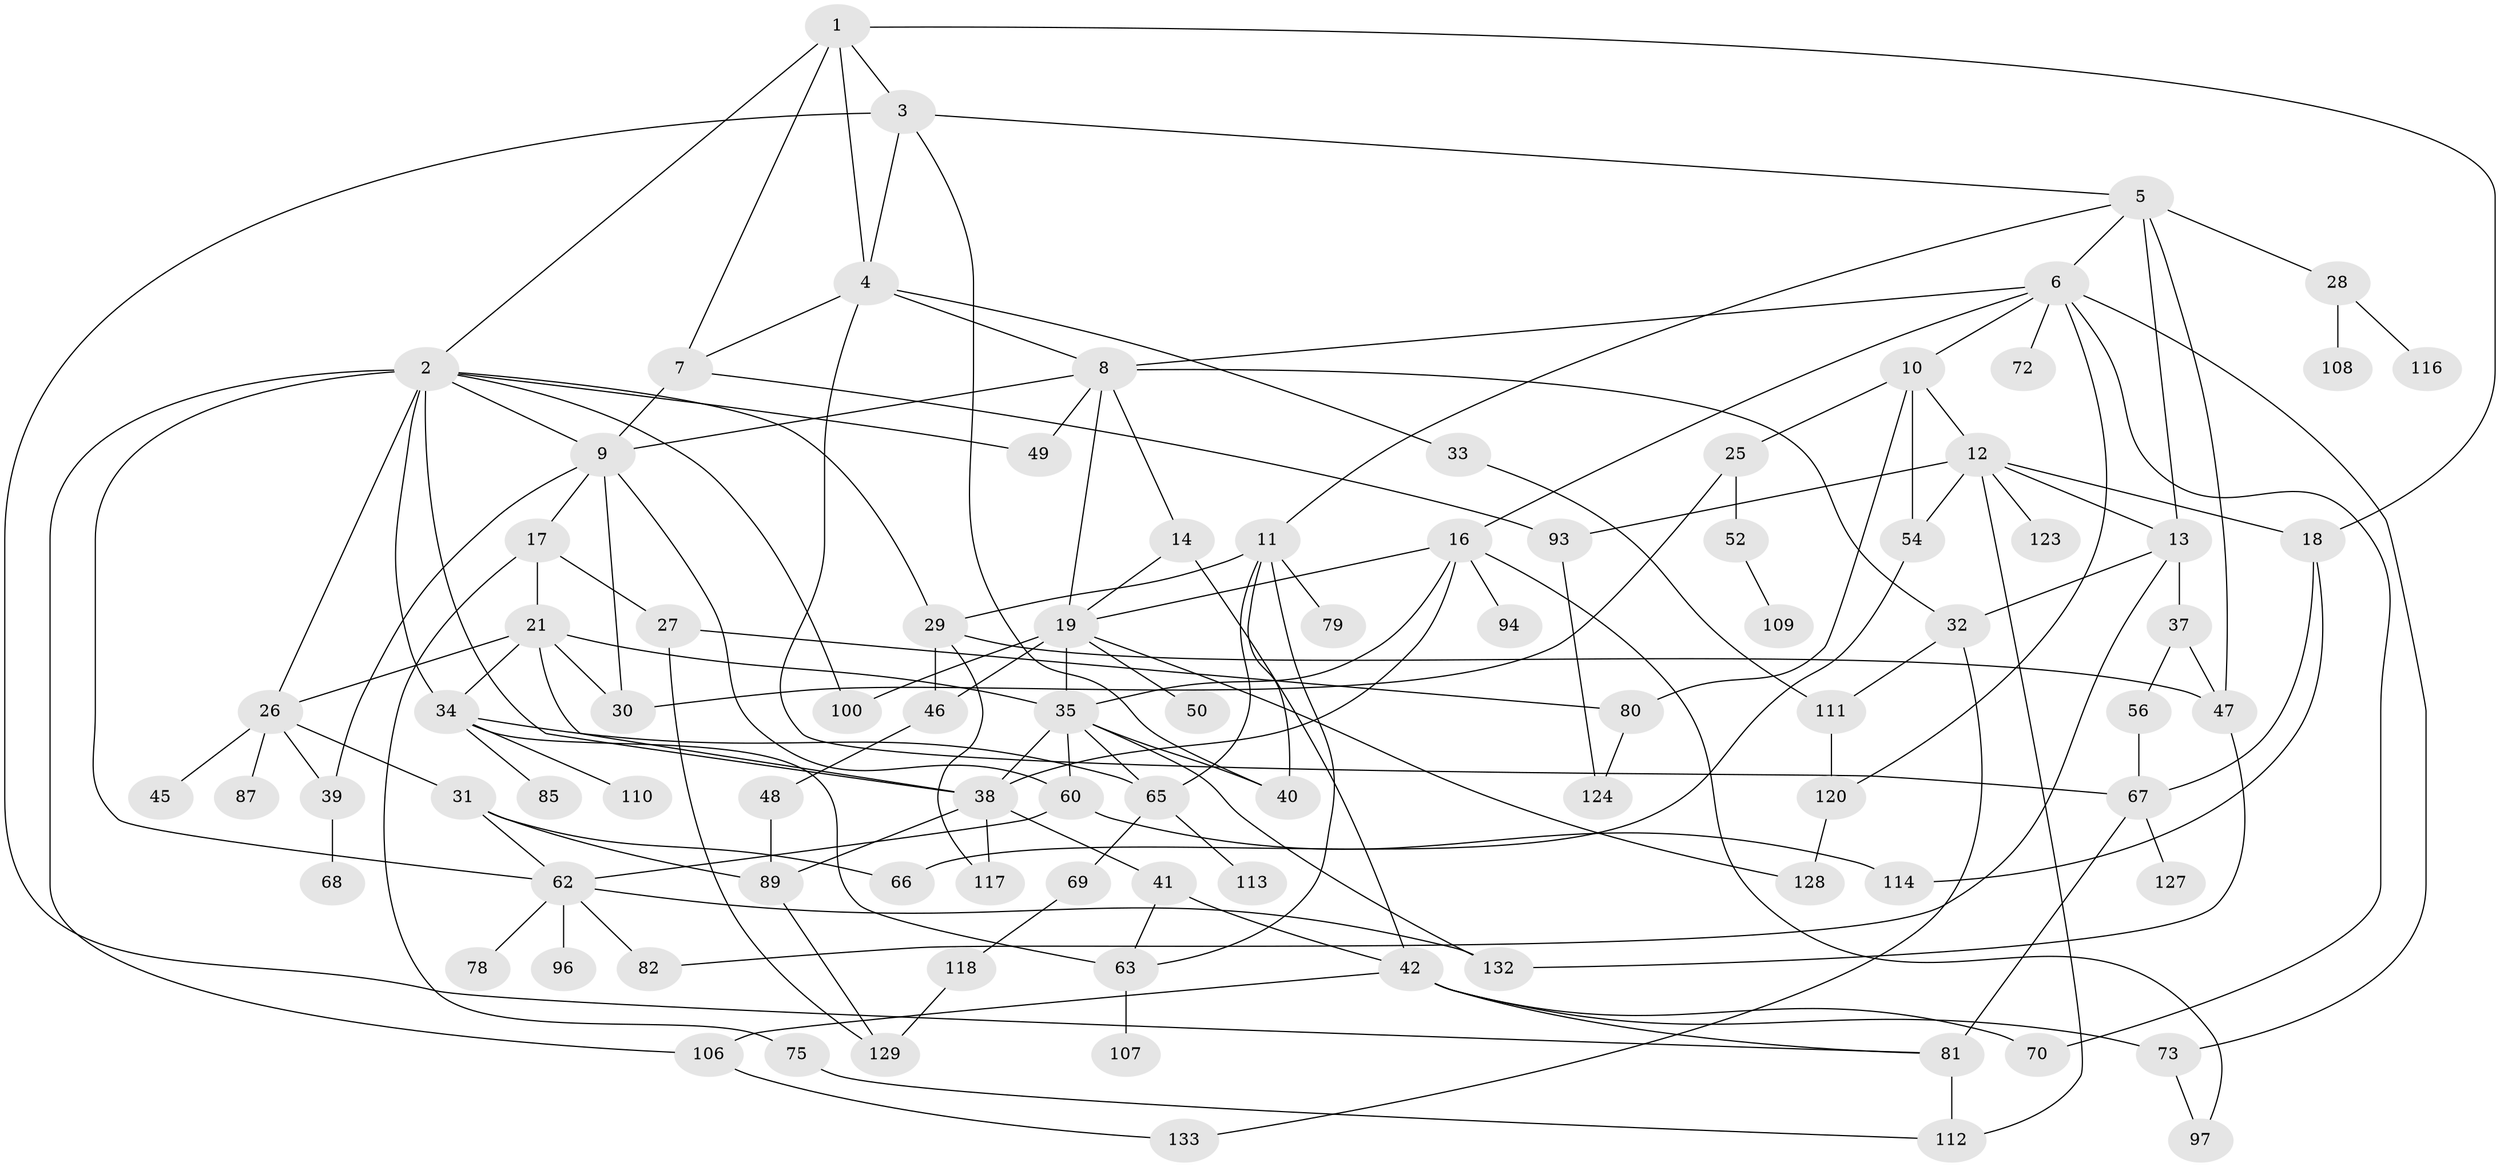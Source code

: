 // Generated by graph-tools (version 1.1) at 2025/51/02/27/25 19:51:36]
// undirected, 90 vertices, 153 edges
graph export_dot {
graph [start="1"]
  node [color=gray90,style=filled];
  1;
  2 [super="+23"];
  3 [super="+98"];
  4 [super="+22"];
  5;
  6 [super="+101"];
  7 [super="+20"];
  8 [super="+92"];
  9 [super="+76"];
  10 [super="+59"];
  11 [super="+36"];
  12 [super="+126"];
  13 [super="+15"];
  14;
  16 [super="+74"];
  17;
  18 [super="+102"];
  19 [super="+24"];
  21 [super="+58"];
  25 [super="+86"];
  26 [super="+130"];
  27 [super="+61"];
  28;
  29 [super="+64"];
  30 [super="+53"];
  31 [super="+51"];
  32;
  33;
  34;
  35 [super="+44"];
  37 [super="+71"];
  38 [super="+90"];
  39 [super="+104"];
  40;
  41;
  42 [super="+43"];
  45;
  46 [super="+57"];
  47 [super="+119"];
  48;
  49 [super="+55"];
  50;
  52;
  54 [super="+135"];
  56 [super="+77"];
  60 [super="+83"];
  62 [super="+121"];
  63 [super="+88"];
  65 [super="+115"];
  66;
  67;
  68;
  69 [super="+134"];
  70 [super="+95"];
  72;
  73 [super="+122"];
  75;
  78;
  79;
  80 [super="+136"];
  81 [super="+84"];
  82;
  85;
  87;
  89 [super="+91"];
  93 [super="+103"];
  94;
  96;
  97 [super="+99"];
  100 [super="+105"];
  106;
  107;
  108;
  109;
  110;
  111;
  112;
  113;
  114;
  116;
  117;
  118;
  120 [super="+125"];
  123;
  124;
  127 [super="+131"];
  128;
  129;
  132;
  133;
  1 -- 2;
  1 -- 3;
  1 -- 7;
  1 -- 18;
  1 -- 4;
  2 -- 38;
  2 -- 62;
  2 -- 100;
  2 -- 9;
  2 -- 26;
  2 -- 49;
  2 -- 34;
  2 -- 106;
  2 -- 29;
  3 -- 4;
  3 -- 5;
  3 -- 81;
  3 -- 40;
  4 -- 8;
  4 -- 33;
  4 -- 67;
  4 -- 7;
  5 -- 6;
  5 -- 11;
  5 -- 13;
  5 -- 28;
  5 -- 47;
  6 -- 10;
  6 -- 16;
  6 -- 72;
  6 -- 8;
  6 -- 70;
  6 -- 120;
  6 -- 73;
  7 -- 9;
  7 -- 93;
  8 -- 9;
  8 -- 14;
  8 -- 19;
  8 -- 32;
  8 -- 49;
  9 -- 17;
  9 -- 39;
  9 -- 60;
  9 -- 30;
  10 -- 12;
  10 -- 25;
  10 -- 80;
  10 -- 54;
  11 -- 29;
  11 -- 40;
  11 -- 79;
  11 -- 63;
  11 -- 65;
  12 -- 18;
  12 -- 54;
  12 -- 123;
  12 -- 93;
  12 -- 112;
  12 -- 13;
  13 -- 32;
  13 -- 37;
  13 -- 82;
  14 -- 19;
  14 -- 42;
  16 -- 97;
  16 -- 19;
  16 -- 94;
  16 -- 35;
  16 -- 38;
  17 -- 21;
  17 -- 27;
  17 -- 75;
  18 -- 114;
  18 -- 67;
  19 -- 46;
  19 -- 35;
  19 -- 128;
  19 -- 50;
  19 -- 100;
  21 -- 26;
  21 -- 30;
  21 -- 35;
  21 -- 34;
  21 -- 38;
  25 -- 52;
  25 -- 30;
  26 -- 31;
  26 -- 45;
  26 -- 87;
  26 -- 39;
  27 -- 80;
  27 -- 129;
  28 -- 108;
  28 -- 116;
  29 -- 117;
  29 -- 46;
  29 -- 47;
  31 -- 89;
  31 -- 66;
  31 -- 62;
  32 -- 111;
  32 -- 133;
  33 -- 111;
  34 -- 63 [weight=2];
  34 -- 85;
  34 -- 110;
  34 -- 65;
  35 -- 65;
  35 -- 132;
  35 -- 38;
  35 -- 40;
  35 -- 60;
  37 -- 56;
  37 -- 47;
  38 -- 41;
  38 -- 89;
  38 -- 117;
  39 -- 68;
  41 -- 42;
  41 -- 63;
  42 -- 70;
  42 -- 106;
  42 -- 73;
  42 -- 81;
  46 -- 48;
  47 -- 132;
  48 -- 89;
  52 -- 109;
  54 -- 66;
  56 -- 67;
  60 -- 114;
  60 -- 62;
  62 -- 78;
  62 -- 96;
  62 -- 82;
  62 -- 132;
  63 -- 107;
  65 -- 69;
  65 -- 113;
  67 -- 127;
  67 -- 81;
  69 -- 118;
  73 -- 97;
  75 -- 112;
  80 -- 124;
  81 -- 112;
  89 -- 129;
  93 -- 124;
  106 -- 133;
  111 -- 120;
  118 -- 129;
  120 -- 128;
}

